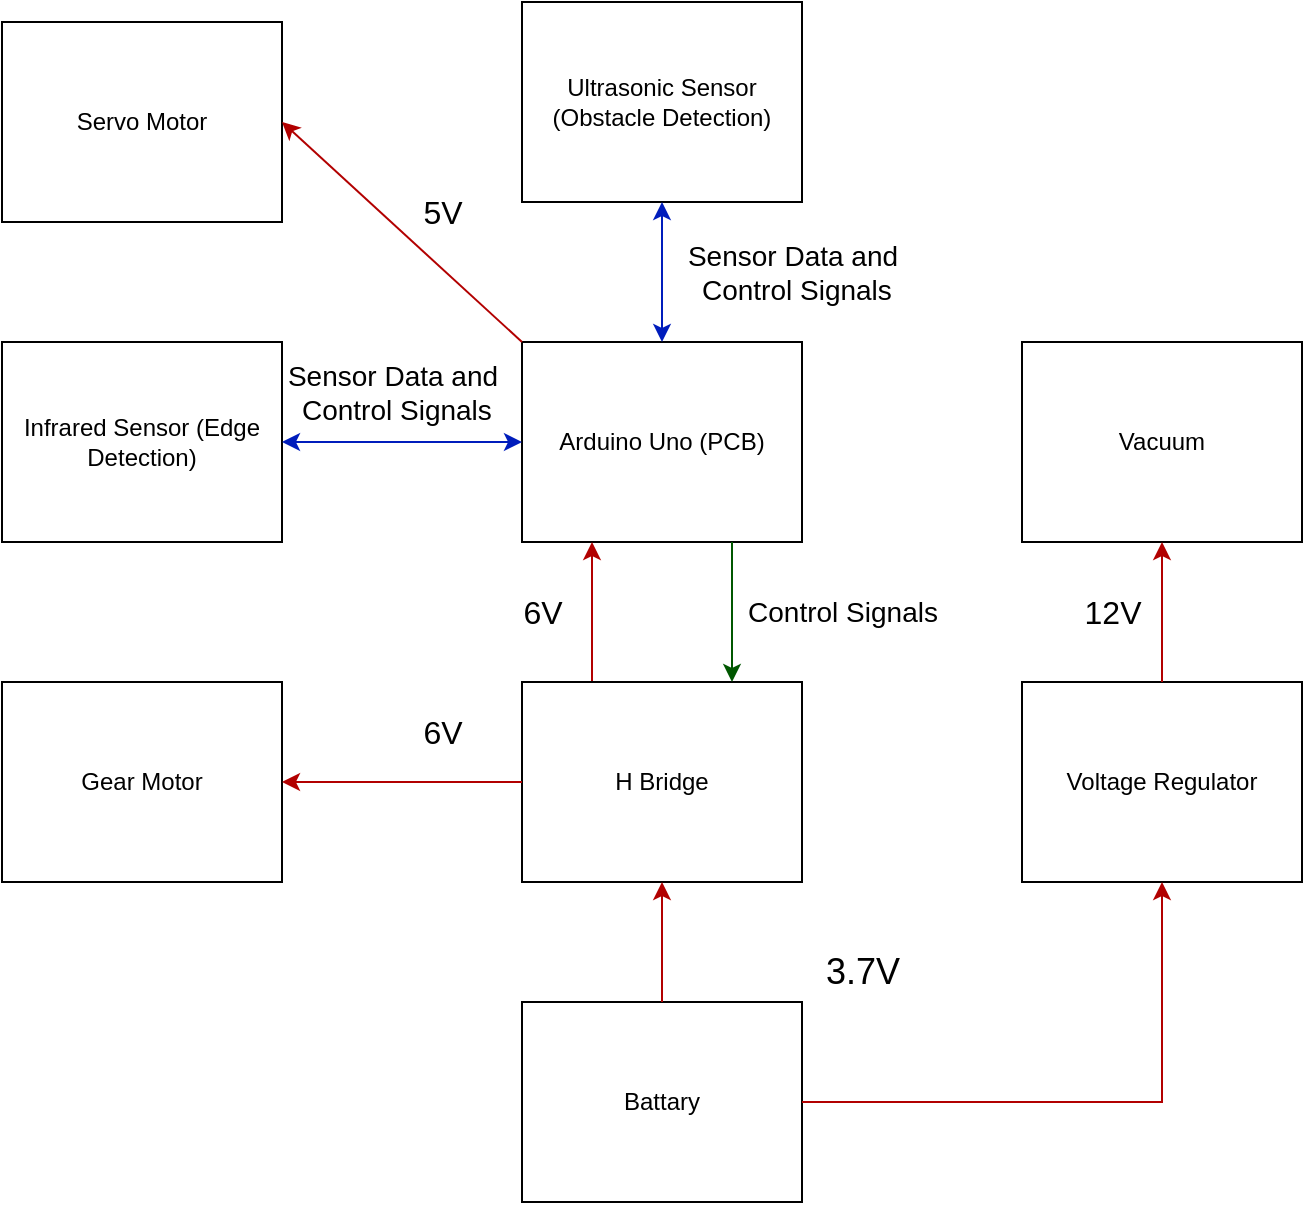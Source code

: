 <mxfile version="26.2.14">
  <diagram name="Page-1" id="dKLn5qUqN8XYrClP6AGX">
    <mxGraphModel dx="1205" dy="773" grid="1" gridSize="10" guides="1" tooltips="1" connect="1" arrows="1" fold="1" page="1" pageScale="1" pageWidth="1169" pageHeight="1654" background="none" math="0" shadow="0">
      <root>
        <mxCell id="0" />
        <mxCell id="1" parent="0" />
        <mxCell id="wGw_b1xDeAZjjy7J1akx-1" value="Vacuum" style="rounded=0;whiteSpace=wrap;html=1;" vertex="1" parent="1">
          <mxGeometry x="710" y="230" width="140" height="100" as="geometry" />
        </mxCell>
        <mxCell id="wGw_b1xDeAZjjy7J1akx-2" value="Gear Motor" style="rounded=0;whiteSpace=wrap;html=1;" vertex="1" parent="1">
          <mxGeometry x="200" y="400" width="140" height="100" as="geometry" />
        </mxCell>
        <mxCell id="wGw_b1xDeAZjjy7J1akx-3" value="Infrared Sensor (Edge Detection)" style="rounded=0;whiteSpace=wrap;html=1;" vertex="1" parent="1">
          <mxGeometry x="200" y="230" width="140" height="100" as="geometry" />
        </mxCell>
        <mxCell id="wGw_b1xDeAZjjy7J1akx-4" value="Battary" style="rounded=0;whiteSpace=wrap;html=1;" vertex="1" parent="1">
          <mxGeometry x="460" y="560" width="140" height="100" as="geometry" />
        </mxCell>
        <mxCell id="wGw_b1xDeAZjjy7J1akx-5" value="Ultrasonic Sensor (Obstacle Detection)" style="rounded=0;whiteSpace=wrap;html=1;" vertex="1" parent="1">
          <mxGeometry x="460" y="60" width="140" height="100" as="geometry" />
        </mxCell>
        <mxCell id="wGw_b1xDeAZjjy7J1akx-6" value="Voltage Regulator" style="rounded=0;whiteSpace=wrap;html=1;" vertex="1" parent="1">
          <mxGeometry x="710" y="400" width="140" height="100" as="geometry" />
        </mxCell>
        <mxCell id="wGw_b1xDeAZjjy7J1akx-7" value="Arduino Uno (PCB)" style="rounded=0;whiteSpace=wrap;html=1;" vertex="1" parent="1">
          <mxGeometry x="460" y="230" width="140" height="100" as="geometry" />
        </mxCell>
        <mxCell id="wGw_b1xDeAZjjy7J1akx-8" value="" style="endArrow=classic;html=1;rounded=0;exitX=1;exitY=0.5;exitDx=0;exitDy=0;entryX=0.5;entryY=1;entryDx=0;entryDy=0;fillColor=#e51400;strokeColor=#B20000;" edge="1" parent="1" source="wGw_b1xDeAZjjy7J1akx-4" target="wGw_b1xDeAZjjy7J1akx-6">
          <mxGeometry width="50" height="50" relative="1" as="geometry">
            <mxPoint x="400" y="400" as="sourcePoint" />
            <mxPoint x="450" y="350" as="targetPoint" />
            <Array as="points">
              <mxPoint x="780" y="610" />
            </Array>
          </mxGeometry>
        </mxCell>
        <mxCell id="wGw_b1xDeAZjjy7J1akx-10" value="" style="endArrow=classic;html=1;rounded=0;entryX=0.5;entryY=1;entryDx=0;entryDy=0;exitX=0.5;exitY=0;exitDx=0;exitDy=0;fillColor=#e51400;strokeColor=#B20000;" edge="1" parent="1" source="wGw_b1xDeAZjjy7J1akx-6" target="wGw_b1xDeAZjjy7J1akx-1">
          <mxGeometry width="50" height="50" relative="1" as="geometry">
            <mxPoint x="400" y="420" as="sourcePoint" />
            <mxPoint x="450" y="370" as="targetPoint" />
          </mxGeometry>
        </mxCell>
        <mxCell id="wGw_b1xDeAZjjy7J1akx-11" value="&lt;font style=&quot;font-size: 16px;&quot;&gt;6V&lt;/font&gt;" style="text;html=1;align=center;verticalAlign=middle;resizable=0;points=[];autosize=1;strokeColor=none;fillColor=none;fontSize=14;" vertex="1" parent="1">
          <mxGeometry x="400" y="410" width="40" height="30" as="geometry" />
        </mxCell>
        <mxCell id="wGw_b1xDeAZjjy7J1akx-12" value="" style="endArrow=classic;html=1;rounded=0;entryX=0.25;entryY=1;entryDx=0;entryDy=0;exitX=0.25;exitY=0;exitDx=0;exitDy=0;fillColor=#e51400;strokeColor=#B20000;" edge="1" parent="1" source="wGw_b1xDeAZjjy7J1akx-16" target="wGw_b1xDeAZjjy7J1akx-7">
          <mxGeometry width="50" height="50" relative="1" as="geometry">
            <mxPoint x="400" y="420" as="sourcePoint" />
            <mxPoint x="450" y="370" as="targetPoint" />
          </mxGeometry>
        </mxCell>
        <mxCell id="wGw_b1xDeAZjjy7J1akx-15" value="Servo Motor" style="rounded=0;whiteSpace=wrap;html=1;" vertex="1" parent="1">
          <mxGeometry x="200" y="70" width="140" height="100" as="geometry" />
        </mxCell>
        <mxCell id="wGw_b1xDeAZjjy7J1akx-16" value="H Bridge" style="rounded=0;whiteSpace=wrap;html=1;" vertex="1" parent="1">
          <mxGeometry x="460" y="400" width="140" height="100" as="geometry" />
        </mxCell>
        <mxCell id="wGw_b1xDeAZjjy7J1akx-17" value="" style="endArrow=classic;html=1;rounded=0;exitX=0;exitY=0;exitDx=0;exitDy=0;entryX=1;entryY=0.5;entryDx=0;entryDy=0;fillColor=#e51400;strokeColor=#B20000;" edge="1" parent="1" source="wGw_b1xDeAZjjy7J1akx-7" target="wGw_b1xDeAZjjy7J1akx-15">
          <mxGeometry width="50" height="50" relative="1" as="geometry">
            <mxPoint x="400" y="320" as="sourcePoint" />
            <mxPoint x="450" y="270" as="targetPoint" />
          </mxGeometry>
        </mxCell>
        <mxCell id="wGw_b1xDeAZjjy7J1akx-19" value="&lt;font style=&quot;font-size: 16px;&quot;&gt;5V&lt;/font&gt;" style="text;html=1;align=center;verticalAlign=middle;resizable=0;points=[];autosize=1;strokeColor=none;fillColor=none;" vertex="1" parent="1">
          <mxGeometry x="400" y="150" width="40" height="30" as="geometry" />
        </mxCell>
        <mxCell id="wGw_b1xDeAZjjy7J1akx-20" value="12V" style="text;html=1;align=center;verticalAlign=middle;resizable=0;points=[];autosize=1;strokeColor=none;fillColor=none;fontSize=16;" vertex="1" parent="1">
          <mxGeometry x="730" y="350" width="50" height="30" as="geometry" />
        </mxCell>
        <mxCell id="wGw_b1xDeAZjjy7J1akx-21" value="" style="endArrow=classic;html=1;rounded=0;entryX=0.5;entryY=1;entryDx=0;entryDy=0;exitX=0.5;exitY=0;exitDx=0;exitDy=0;fillColor=#e51400;strokeColor=#B20000;" edge="1" parent="1" source="wGw_b1xDeAZjjy7J1akx-4" target="wGw_b1xDeAZjjy7J1akx-16">
          <mxGeometry width="50" height="50" relative="1" as="geometry">
            <mxPoint x="310" y="420" as="sourcePoint" />
            <mxPoint x="360" y="370" as="targetPoint" />
          </mxGeometry>
        </mxCell>
        <mxCell id="wGw_b1xDeAZjjy7J1akx-22" value="3.7V" style="text;html=1;align=center;verticalAlign=middle;resizable=0;points=[];autosize=1;strokeColor=none;fillColor=none;fontSize=18;" vertex="1" parent="1">
          <mxGeometry x="600" y="525" width="60" height="40" as="geometry" />
        </mxCell>
        <mxCell id="wGw_b1xDeAZjjy7J1akx-23" value="" style="endArrow=classic;html=1;rounded=0;exitX=0;exitY=0.5;exitDx=0;exitDy=0;entryX=1;entryY=0.5;entryDx=0;entryDy=0;fillColor=#e51400;strokeColor=#B20000;" edge="1" parent="1" source="wGw_b1xDeAZjjy7J1akx-16" target="wGw_b1xDeAZjjy7J1akx-2">
          <mxGeometry width="50" height="50" relative="1" as="geometry">
            <mxPoint x="310" y="420" as="sourcePoint" />
            <mxPoint x="360" y="370" as="targetPoint" />
          </mxGeometry>
        </mxCell>
        <mxCell id="wGw_b1xDeAZjjy7J1akx-25" value="Sensor Data and&lt;div&gt;&amp;nbsp;Control Signals&lt;/div&gt;" style="text;html=1;align=center;verticalAlign=middle;resizable=0;points=[];autosize=1;strokeColor=none;fillColor=none;fontSize=14;" vertex="1" parent="1">
          <mxGeometry x="330" y="230" width="130" height="50" as="geometry" />
        </mxCell>
        <mxCell id="wGw_b1xDeAZjjy7J1akx-26" value="6V" style="text;html=1;align=center;verticalAlign=middle;resizable=0;points=[];autosize=1;strokeColor=none;fillColor=none;fontSize=16;" vertex="1" parent="1">
          <mxGeometry x="450" y="350" width="40" height="30" as="geometry" />
        </mxCell>
        <mxCell id="wGw_b1xDeAZjjy7J1akx-27" value="" style="endArrow=classic;startArrow=classic;html=1;rounded=0;entryX=1;entryY=0.5;entryDx=0;entryDy=0;exitX=0;exitY=0.5;exitDx=0;exitDy=0;fontColor=#0066CC;fillColor=#0050ef;strokeColor=#001DBC;" edge="1" parent="1" source="wGw_b1xDeAZjjy7J1akx-7" target="wGw_b1xDeAZjjy7J1akx-3">
          <mxGeometry width="50" height="50" relative="1" as="geometry">
            <mxPoint x="360" y="380" as="sourcePoint" />
            <mxPoint x="410" y="330" as="targetPoint" />
          </mxGeometry>
        </mxCell>
        <mxCell id="wGw_b1xDeAZjjy7J1akx-28" value="" style="endArrow=classic;startArrow=classic;html=1;rounded=0;entryX=0.5;entryY=1;entryDx=0;entryDy=0;exitX=0.5;exitY=0;exitDx=0;exitDy=0;fontColor=#0066CC;fillColor=#0050ef;strokeColor=#001DBC;" edge="1" parent="1" source="wGw_b1xDeAZjjy7J1akx-7" target="wGw_b1xDeAZjjy7J1akx-5">
          <mxGeometry width="50" height="50" relative="1" as="geometry">
            <mxPoint x="360" y="380" as="sourcePoint" />
            <mxPoint x="410" y="330" as="targetPoint" />
          </mxGeometry>
        </mxCell>
        <mxCell id="wGw_b1xDeAZjjy7J1akx-29" value="" style="endArrow=classic;html=1;rounded=0;entryX=0.75;entryY=0;entryDx=0;entryDy=0;exitX=0.75;exitY=1;exitDx=0;exitDy=0;fillColor=#008a00;strokeColor=#005700;" edge="1" parent="1" source="wGw_b1xDeAZjjy7J1akx-7" target="wGw_b1xDeAZjjy7J1akx-16">
          <mxGeometry width="50" height="50" relative="1" as="geometry">
            <mxPoint x="360" y="380" as="sourcePoint" />
            <mxPoint x="410" y="330" as="targetPoint" />
          </mxGeometry>
        </mxCell>
        <mxCell id="wGw_b1xDeAZjjy7J1akx-30" value="Control Signals" style="text;html=1;align=center;verticalAlign=middle;resizable=0;points=[];autosize=1;strokeColor=none;fillColor=none;fontSize=14;" vertex="1" parent="1">
          <mxGeometry x="560" y="350" width="120" height="30" as="geometry" />
        </mxCell>
        <mxCell id="wGw_b1xDeAZjjy7J1akx-34" value="Sensor Data and&lt;div&gt;&amp;nbsp;Control Signals&lt;/div&gt;" style="text;html=1;align=center;verticalAlign=middle;resizable=0;points=[];autosize=1;strokeColor=none;fillColor=none;fontSize=14;" vertex="1" parent="1">
          <mxGeometry x="530" y="170" width="130" height="50" as="geometry" />
        </mxCell>
      </root>
    </mxGraphModel>
  </diagram>
</mxfile>
